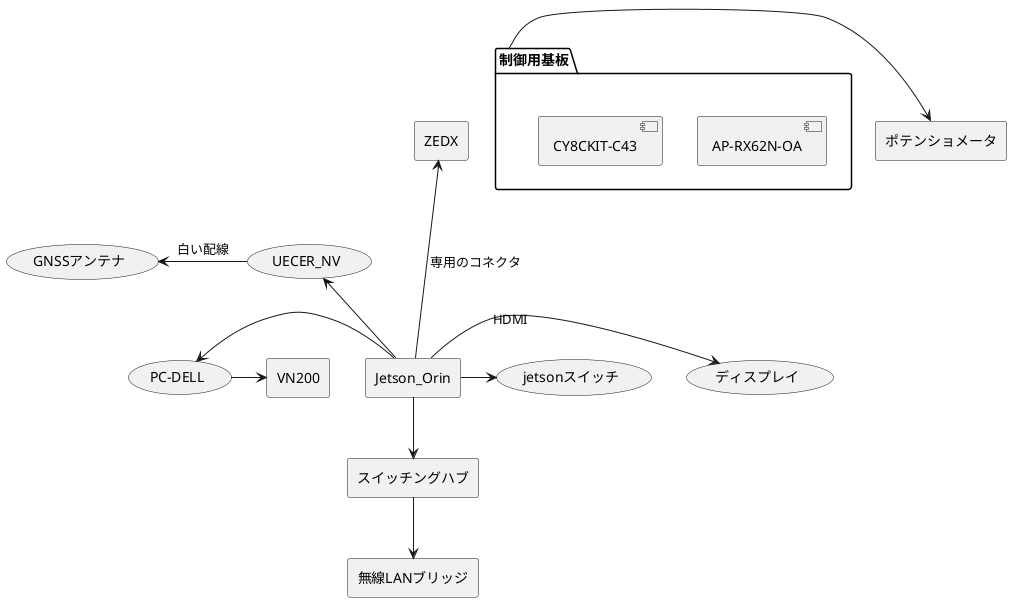 @startuml hoge
agent Jetson_Orin
agent ZEDX
agent VN200
agent ポテンショメータ
agent スイッチングハブ
agent 無線LANブリッジ

agent 制御用基板


(GNSSアンテナ)
(UECER_NV)
(ディスプレイ)

Jetson_Orin --up-> ZEDX:専用のコネクタ
Jetson_Orin -up-> (UECER_NV)
(UECER_NV) -left-> (GNSSアンテナ):白い配線
Jetson_Orin -> (ディスプレイ):HDMI

Jetson_Orin -left-> (PC-DELL)
(PC-DELL) -> VN200

Jetson_Orin -> (jetsonスイッチ)
Jetson_Orin --> スイッチングハブ

スイッチングハブ --> 無線LANブリッジ

package "制御用基板" {
    [AP-RX62N-OA]
    [CY8CKIT-C43]
}

制御用基板 -right-> ポテンショメータ


@enduml